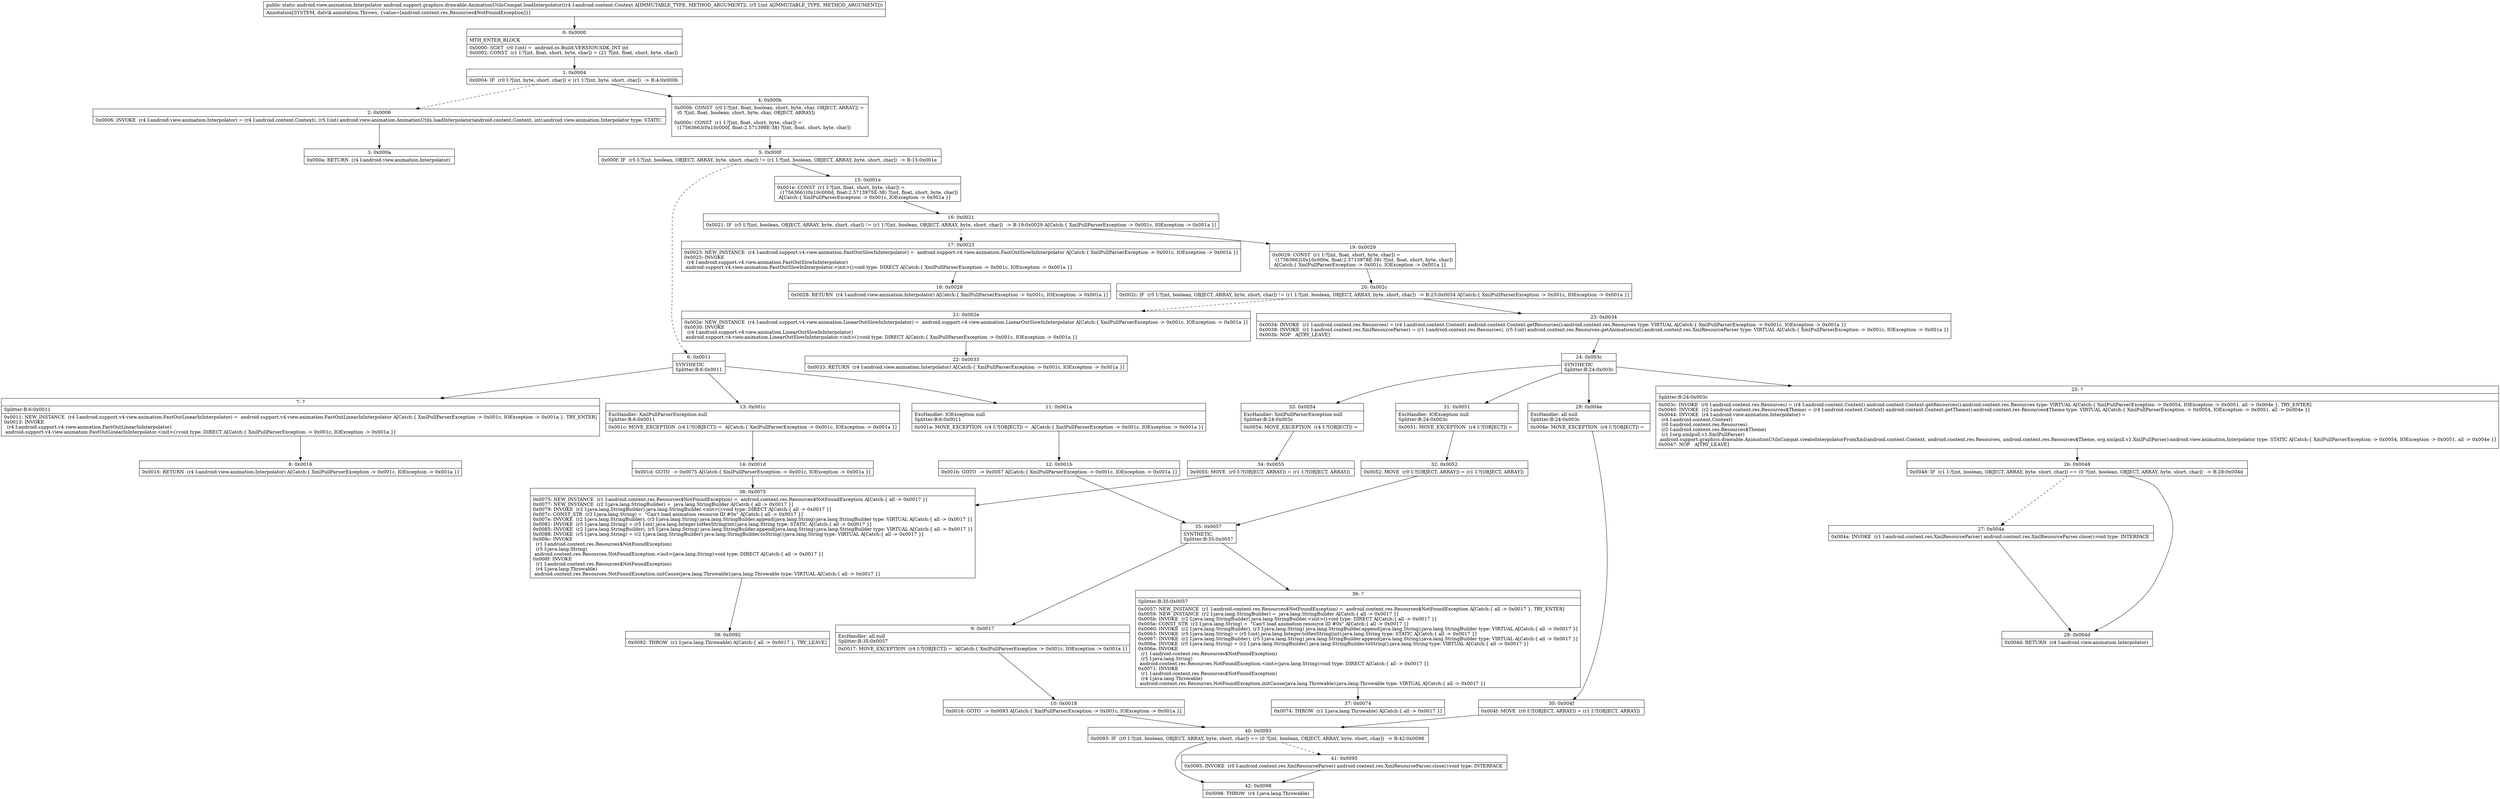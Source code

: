digraph "CFG forandroid.support.graphics.drawable.AnimationUtilsCompat.loadInterpolator(Landroid\/content\/Context;I)Landroid\/view\/animation\/Interpolator;" {
Node_0 [shape=record,label="{0\:\ 0x0000|MTH_ENTER_BLOCK\l|0x0000: SGET  (r0 I:int) =  android.os.Build.VERSION.SDK_INT int \l0x0002: CONST  (r1 I:?[int, float, short, byte, char]) = (21 ?[int, float, short, byte, char]) \l}"];
Node_1 [shape=record,label="{1\:\ 0x0004|0x0004: IF  (r0 I:?[int, byte, short, char]) \< (r1 I:?[int, byte, short, char])  \-\> B:4:0x000b \l}"];
Node_2 [shape=record,label="{2\:\ 0x0006|0x0006: INVOKE  (r4 I:android.view.animation.Interpolator) = (r4 I:android.content.Context), (r5 I:int) android.view.animation.AnimationUtils.loadInterpolator(android.content.Context, int):android.view.animation.Interpolator type: STATIC \l}"];
Node_3 [shape=record,label="{3\:\ 0x000a|0x000a: RETURN  (r4 I:android.view.animation.Interpolator) \l}"];
Node_4 [shape=record,label="{4\:\ 0x000b|0x000b: CONST  (r0 I:?[int, float, boolean, short, byte, char, OBJECT, ARRAY]) = \l  (0 ?[int, float, boolean, short, byte, char, OBJECT, ARRAY])\l \l0x000c: CONST  (r1 I:?[int, float, short, byte, char]) = \l  (17563663(0x10c000f, float:2.571398E\-38) ?[int, float, short, byte, char])\l \l}"];
Node_5 [shape=record,label="{5\:\ 0x000f|0x000f: IF  (r5 I:?[int, boolean, OBJECT, ARRAY, byte, short, char]) != (r1 I:?[int, boolean, OBJECT, ARRAY, byte, short, char])  \-\> B:15:0x001e \l}"];
Node_6 [shape=record,label="{6\:\ 0x0011|SYNTHETIC\lSplitter:B:6:0x0011\l}"];
Node_7 [shape=record,label="{7\:\ ?|Splitter:B:6:0x0011\l|0x0011: NEW_INSTANCE  (r4 I:android.support.v4.view.animation.FastOutLinearInInterpolator) =  android.support.v4.view.animation.FastOutLinearInInterpolator A[Catch:\{ XmlPullParserException \-\> 0x001c, IOException \-\> 0x001a \}, TRY_ENTER]\l0x0013: INVOKE  \l  (r4 I:android.support.v4.view.animation.FastOutLinearInInterpolator)\l android.support.v4.view.animation.FastOutLinearInInterpolator.\<init\>():void type: DIRECT A[Catch:\{ XmlPullParserException \-\> 0x001c, IOException \-\> 0x001a \}]\l}"];
Node_8 [shape=record,label="{8\:\ 0x0016|0x0016: RETURN  (r4 I:android.view.animation.Interpolator) A[Catch:\{ XmlPullParserException \-\> 0x001c, IOException \-\> 0x001a \}]\l}"];
Node_9 [shape=record,label="{9\:\ 0x0017|ExcHandler: all null\lSplitter:B:35:0x0057\l|0x0017: MOVE_EXCEPTION  (r4 I:?[OBJECT]) =  A[Catch:\{ XmlPullParserException \-\> 0x001c, IOException \-\> 0x001a \}]\l}"];
Node_10 [shape=record,label="{10\:\ 0x0018|0x0018: GOTO  \-\> 0x0093 A[Catch:\{ XmlPullParserException \-\> 0x001c, IOException \-\> 0x001a \}]\l}"];
Node_11 [shape=record,label="{11\:\ 0x001a|ExcHandler: IOException null\lSplitter:B:6:0x0011\l|0x001a: MOVE_EXCEPTION  (r4 I:?[OBJECT]) =  A[Catch:\{ XmlPullParserException \-\> 0x001c, IOException \-\> 0x001a \}]\l}"];
Node_12 [shape=record,label="{12\:\ 0x001b|0x001b: GOTO  \-\> 0x0057 A[Catch:\{ XmlPullParserException \-\> 0x001c, IOException \-\> 0x001a \}]\l}"];
Node_13 [shape=record,label="{13\:\ 0x001c|ExcHandler: XmlPullParserException null\lSplitter:B:6:0x0011\l|0x001c: MOVE_EXCEPTION  (r4 I:?[OBJECT]) =  A[Catch:\{ XmlPullParserException \-\> 0x001c, IOException \-\> 0x001a \}]\l}"];
Node_14 [shape=record,label="{14\:\ 0x001d|0x001d: GOTO  \-\> 0x0075 A[Catch:\{ XmlPullParserException \-\> 0x001c, IOException \-\> 0x001a \}]\l}"];
Node_15 [shape=record,label="{15\:\ 0x001e|0x001e: CONST  (r1 I:?[int, float, short, byte, char]) = \l  (17563661(0x10c000d, float:2.5713975E\-38) ?[int, float, short, byte, char])\l A[Catch:\{ XmlPullParserException \-\> 0x001c, IOException \-\> 0x001a \}]\l}"];
Node_16 [shape=record,label="{16\:\ 0x0021|0x0021: IF  (r5 I:?[int, boolean, OBJECT, ARRAY, byte, short, char]) != (r1 I:?[int, boolean, OBJECT, ARRAY, byte, short, char])  \-\> B:19:0x0029 A[Catch:\{ XmlPullParserException \-\> 0x001c, IOException \-\> 0x001a \}]\l}"];
Node_17 [shape=record,label="{17\:\ 0x0023|0x0023: NEW_INSTANCE  (r4 I:android.support.v4.view.animation.FastOutSlowInInterpolator) =  android.support.v4.view.animation.FastOutSlowInInterpolator A[Catch:\{ XmlPullParserException \-\> 0x001c, IOException \-\> 0x001a \}]\l0x0025: INVOKE  \l  (r4 I:android.support.v4.view.animation.FastOutSlowInInterpolator)\l android.support.v4.view.animation.FastOutSlowInInterpolator.\<init\>():void type: DIRECT A[Catch:\{ XmlPullParserException \-\> 0x001c, IOException \-\> 0x001a \}]\l}"];
Node_18 [shape=record,label="{18\:\ 0x0028|0x0028: RETURN  (r4 I:android.view.animation.Interpolator) A[Catch:\{ XmlPullParserException \-\> 0x001c, IOException \-\> 0x001a \}]\l}"];
Node_19 [shape=record,label="{19\:\ 0x0029|0x0029: CONST  (r1 I:?[int, float, short, byte, char]) = \l  (17563662(0x10c000e, float:2.5713978E\-38) ?[int, float, short, byte, char])\l A[Catch:\{ XmlPullParserException \-\> 0x001c, IOException \-\> 0x001a \}]\l}"];
Node_20 [shape=record,label="{20\:\ 0x002c|0x002c: IF  (r5 I:?[int, boolean, OBJECT, ARRAY, byte, short, char]) != (r1 I:?[int, boolean, OBJECT, ARRAY, byte, short, char])  \-\> B:23:0x0034 A[Catch:\{ XmlPullParserException \-\> 0x001c, IOException \-\> 0x001a \}]\l}"];
Node_21 [shape=record,label="{21\:\ 0x002e|0x002e: NEW_INSTANCE  (r4 I:android.support.v4.view.animation.LinearOutSlowInInterpolator) =  android.support.v4.view.animation.LinearOutSlowInInterpolator A[Catch:\{ XmlPullParserException \-\> 0x001c, IOException \-\> 0x001a \}]\l0x0030: INVOKE  \l  (r4 I:android.support.v4.view.animation.LinearOutSlowInInterpolator)\l android.support.v4.view.animation.LinearOutSlowInInterpolator.\<init\>():void type: DIRECT A[Catch:\{ XmlPullParserException \-\> 0x001c, IOException \-\> 0x001a \}]\l}"];
Node_22 [shape=record,label="{22\:\ 0x0033|0x0033: RETURN  (r4 I:android.view.animation.Interpolator) A[Catch:\{ XmlPullParserException \-\> 0x001c, IOException \-\> 0x001a \}]\l}"];
Node_23 [shape=record,label="{23\:\ 0x0034|0x0034: INVOKE  (r1 I:android.content.res.Resources) = (r4 I:android.content.Context) android.content.Context.getResources():android.content.res.Resources type: VIRTUAL A[Catch:\{ XmlPullParserException \-\> 0x001c, IOException \-\> 0x001a \}]\l0x0038: INVOKE  (r1 I:android.content.res.XmlResourceParser) = (r1 I:android.content.res.Resources), (r5 I:int) android.content.res.Resources.getAnimation(int):android.content.res.XmlResourceParser type: VIRTUAL A[Catch:\{ XmlPullParserException \-\> 0x001c, IOException \-\> 0x001a \}]\l0x003b: NOP   A[TRY_LEAVE]\l}"];
Node_24 [shape=record,label="{24\:\ 0x003c|SYNTHETIC\lSplitter:B:24:0x003c\l}"];
Node_25 [shape=record,label="{25\:\ ?|Splitter:B:24:0x003c\l|0x003c: INVOKE  (r0 I:android.content.res.Resources) = (r4 I:android.content.Context) android.content.Context.getResources():android.content.res.Resources type: VIRTUAL A[Catch:\{ XmlPullParserException \-\> 0x0054, IOException \-\> 0x0051, all \-\> 0x004e \}, TRY_ENTER]\l0x0040: INVOKE  (r2 I:android.content.res.Resources$Theme) = (r4 I:android.content.Context) android.content.Context.getTheme():android.content.res.Resources$Theme type: VIRTUAL A[Catch:\{ XmlPullParserException \-\> 0x0054, IOException \-\> 0x0051, all \-\> 0x004e \}]\l0x0044: INVOKE  (r4 I:android.view.animation.Interpolator) = \l  (r4 I:android.content.Context)\l  (r0 I:android.content.res.Resources)\l  (r2 I:android.content.res.Resources$Theme)\l  (r1 I:org.xmlpull.v1.XmlPullParser)\l android.support.graphics.drawable.AnimationUtilsCompat.createInterpolatorFromXml(android.content.Context, android.content.res.Resources, android.content.res.Resources$Theme, org.xmlpull.v1.XmlPullParser):android.view.animation.Interpolator type: STATIC A[Catch:\{ XmlPullParserException \-\> 0x0054, IOException \-\> 0x0051, all \-\> 0x004e \}]\l0x0047: NOP   A[TRY_LEAVE]\l}"];
Node_26 [shape=record,label="{26\:\ 0x0048|0x0048: IF  (r1 I:?[int, boolean, OBJECT, ARRAY, byte, short, char]) == (0 ?[int, boolean, OBJECT, ARRAY, byte, short, char])  \-\> B:28:0x004d \l}"];
Node_27 [shape=record,label="{27\:\ 0x004a|0x004a: INVOKE  (r1 I:android.content.res.XmlResourceParser) android.content.res.XmlResourceParser.close():void type: INTERFACE \l}"];
Node_28 [shape=record,label="{28\:\ 0x004d|0x004d: RETURN  (r4 I:android.view.animation.Interpolator) \l}"];
Node_29 [shape=record,label="{29\:\ 0x004e|ExcHandler: all null\lSplitter:B:24:0x003c\l|0x004e: MOVE_EXCEPTION  (r4 I:?[OBJECT]) =  \l}"];
Node_30 [shape=record,label="{30\:\ 0x004f|0x004f: MOVE  (r0 I:?[OBJECT, ARRAY]) = (r1 I:?[OBJECT, ARRAY]) \l}"];
Node_31 [shape=record,label="{31\:\ 0x0051|ExcHandler: IOException null\lSplitter:B:24:0x003c\l|0x0051: MOVE_EXCEPTION  (r4 I:?[OBJECT]) =  \l}"];
Node_32 [shape=record,label="{32\:\ 0x0052|0x0052: MOVE  (r0 I:?[OBJECT, ARRAY]) = (r1 I:?[OBJECT, ARRAY]) \l}"];
Node_33 [shape=record,label="{33\:\ 0x0054|ExcHandler: XmlPullParserException null\lSplitter:B:24:0x003c\l|0x0054: MOVE_EXCEPTION  (r4 I:?[OBJECT]) =  \l}"];
Node_34 [shape=record,label="{34\:\ 0x0055|0x0055: MOVE  (r0 I:?[OBJECT, ARRAY]) = (r1 I:?[OBJECT, ARRAY]) \l}"];
Node_35 [shape=record,label="{35\:\ 0x0057|SYNTHETIC\lSplitter:B:35:0x0057\l}"];
Node_36 [shape=record,label="{36\:\ ?|Splitter:B:35:0x0057\l|0x0057: NEW_INSTANCE  (r1 I:android.content.res.Resources$NotFoundException) =  android.content.res.Resources$NotFoundException A[Catch:\{ all \-\> 0x0017 \}, TRY_ENTER]\l0x0059: NEW_INSTANCE  (r2 I:java.lang.StringBuilder) =  java.lang.StringBuilder A[Catch:\{ all \-\> 0x0017 \}]\l0x005b: INVOKE  (r2 I:java.lang.StringBuilder) java.lang.StringBuilder.\<init\>():void type: DIRECT A[Catch:\{ all \-\> 0x0017 \}]\l0x005e: CONST_STR  (r3 I:java.lang.String) =  \"Can't load animation resource ID #0x\" A[Catch:\{ all \-\> 0x0017 \}]\l0x0060: INVOKE  (r2 I:java.lang.StringBuilder), (r3 I:java.lang.String) java.lang.StringBuilder.append(java.lang.String):java.lang.StringBuilder type: VIRTUAL A[Catch:\{ all \-\> 0x0017 \}]\l0x0063: INVOKE  (r5 I:java.lang.String) = (r5 I:int) java.lang.Integer.toHexString(int):java.lang.String type: STATIC A[Catch:\{ all \-\> 0x0017 \}]\l0x0067: INVOKE  (r2 I:java.lang.StringBuilder), (r5 I:java.lang.String) java.lang.StringBuilder.append(java.lang.String):java.lang.StringBuilder type: VIRTUAL A[Catch:\{ all \-\> 0x0017 \}]\l0x006a: INVOKE  (r5 I:java.lang.String) = (r2 I:java.lang.StringBuilder) java.lang.StringBuilder.toString():java.lang.String type: VIRTUAL A[Catch:\{ all \-\> 0x0017 \}]\l0x006e: INVOKE  \l  (r1 I:android.content.res.Resources$NotFoundException)\l  (r5 I:java.lang.String)\l android.content.res.Resources.NotFoundException.\<init\>(java.lang.String):void type: DIRECT A[Catch:\{ all \-\> 0x0017 \}]\l0x0071: INVOKE  \l  (r1 I:android.content.res.Resources$NotFoundException)\l  (r4 I:java.lang.Throwable)\l android.content.res.Resources.NotFoundException.initCause(java.lang.Throwable):java.lang.Throwable type: VIRTUAL A[Catch:\{ all \-\> 0x0017 \}]\l}"];
Node_37 [shape=record,label="{37\:\ 0x0074|0x0074: THROW  (r1 I:java.lang.Throwable) A[Catch:\{ all \-\> 0x0017 \}]\l}"];
Node_38 [shape=record,label="{38\:\ 0x0075|0x0075: NEW_INSTANCE  (r1 I:android.content.res.Resources$NotFoundException) =  android.content.res.Resources$NotFoundException A[Catch:\{ all \-\> 0x0017 \}]\l0x0077: NEW_INSTANCE  (r2 I:java.lang.StringBuilder) =  java.lang.StringBuilder A[Catch:\{ all \-\> 0x0017 \}]\l0x0079: INVOKE  (r2 I:java.lang.StringBuilder) java.lang.StringBuilder.\<init\>():void type: DIRECT A[Catch:\{ all \-\> 0x0017 \}]\l0x007c: CONST_STR  (r3 I:java.lang.String) =  \"Can't load animation resource ID #0x\" A[Catch:\{ all \-\> 0x0017 \}]\l0x007e: INVOKE  (r2 I:java.lang.StringBuilder), (r3 I:java.lang.String) java.lang.StringBuilder.append(java.lang.String):java.lang.StringBuilder type: VIRTUAL A[Catch:\{ all \-\> 0x0017 \}]\l0x0081: INVOKE  (r5 I:java.lang.String) = (r5 I:int) java.lang.Integer.toHexString(int):java.lang.String type: STATIC A[Catch:\{ all \-\> 0x0017 \}]\l0x0085: INVOKE  (r2 I:java.lang.StringBuilder), (r5 I:java.lang.String) java.lang.StringBuilder.append(java.lang.String):java.lang.StringBuilder type: VIRTUAL A[Catch:\{ all \-\> 0x0017 \}]\l0x0088: INVOKE  (r5 I:java.lang.String) = (r2 I:java.lang.StringBuilder) java.lang.StringBuilder.toString():java.lang.String type: VIRTUAL A[Catch:\{ all \-\> 0x0017 \}]\l0x008c: INVOKE  \l  (r1 I:android.content.res.Resources$NotFoundException)\l  (r5 I:java.lang.String)\l android.content.res.Resources.NotFoundException.\<init\>(java.lang.String):void type: DIRECT A[Catch:\{ all \-\> 0x0017 \}]\l0x008f: INVOKE  \l  (r1 I:android.content.res.Resources$NotFoundException)\l  (r4 I:java.lang.Throwable)\l android.content.res.Resources.NotFoundException.initCause(java.lang.Throwable):java.lang.Throwable type: VIRTUAL A[Catch:\{ all \-\> 0x0017 \}]\l}"];
Node_39 [shape=record,label="{39\:\ 0x0092|0x0092: THROW  (r1 I:java.lang.Throwable) A[Catch:\{ all \-\> 0x0017 \}, TRY_LEAVE]\l}"];
Node_40 [shape=record,label="{40\:\ 0x0093|0x0093: IF  (r0 I:?[int, boolean, OBJECT, ARRAY, byte, short, char]) == (0 ?[int, boolean, OBJECT, ARRAY, byte, short, char])  \-\> B:42:0x0098 \l}"];
Node_41 [shape=record,label="{41\:\ 0x0095|0x0095: INVOKE  (r0 I:android.content.res.XmlResourceParser) android.content.res.XmlResourceParser.close():void type: INTERFACE \l}"];
Node_42 [shape=record,label="{42\:\ 0x0098|0x0098: THROW  (r4 I:java.lang.Throwable) \l}"];
MethodNode[shape=record,label="{public static android.view.animation.Interpolator android.support.graphics.drawable.AnimationUtilsCompat.loadInterpolator((r4 I:android.content.Context A[IMMUTABLE_TYPE, METHOD_ARGUMENT]), (r5 I:int A[IMMUTABLE_TYPE, METHOD_ARGUMENT]))  | Annotation[SYSTEM, dalvik.annotation.Throws, \{value=[android.content.res.Resources$NotFoundException]\}]\l}"];
MethodNode -> Node_0;
Node_0 -> Node_1;
Node_1 -> Node_2[style=dashed];
Node_1 -> Node_4;
Node_2 -> Node_3;
Node_4 -> Node_5;
Node_5 -> Node_6[style=dashed];
Node_5 -> Node_15;
Node_6 -> Node_7;
Node_6 -> Node_13;
Node_6 -> Node_11;
Node_7 -> Node_8;
Node_9 -> Node_10;
Node_10 -> Node_40;
Node_11 -> Node_12;
Node_12 -> Node_35;
Node_13 -> Node_14;
Node_14 -> Node_38;
Node_15 -> Node_16;
Node_16 -> Node_17[style=dashed];
Node_16 -> Node_19;
Node_17 -> Node_18;
Node_19 -> Node_20;
Node_20 -> Node_21[style=dashed];
Node_20 -> Node_23;
Node_21 -> Node_22;
Node_23 -> Node_24;
Node_24 -> Node_25;
Node_24 -> Node_33;
Node_24 -> Node_31;
Node_24 -> Node_29;
Node_25 -> Node_26;
Node_26 -> Node_27[style=dashed];
Node_26 -> Node_28;
Node_27 -> Node_28;
Node_29 -> Node_30;
Node_30 -> Node_40;
Node_31 -> Node_32;
Node_32 -> Node_35;
Node_33 -> Node_34;
Node_34 -> Node_38;
Node_35 -> Node_36;
Node_35 -> Node_9;
Node_36 -> Node_37;
Node_38 -> Node_39;
Node_40 -> Node_41[style=dashed];
Node_40 -> Node_42;
Node_41 -> Node_42;
}

